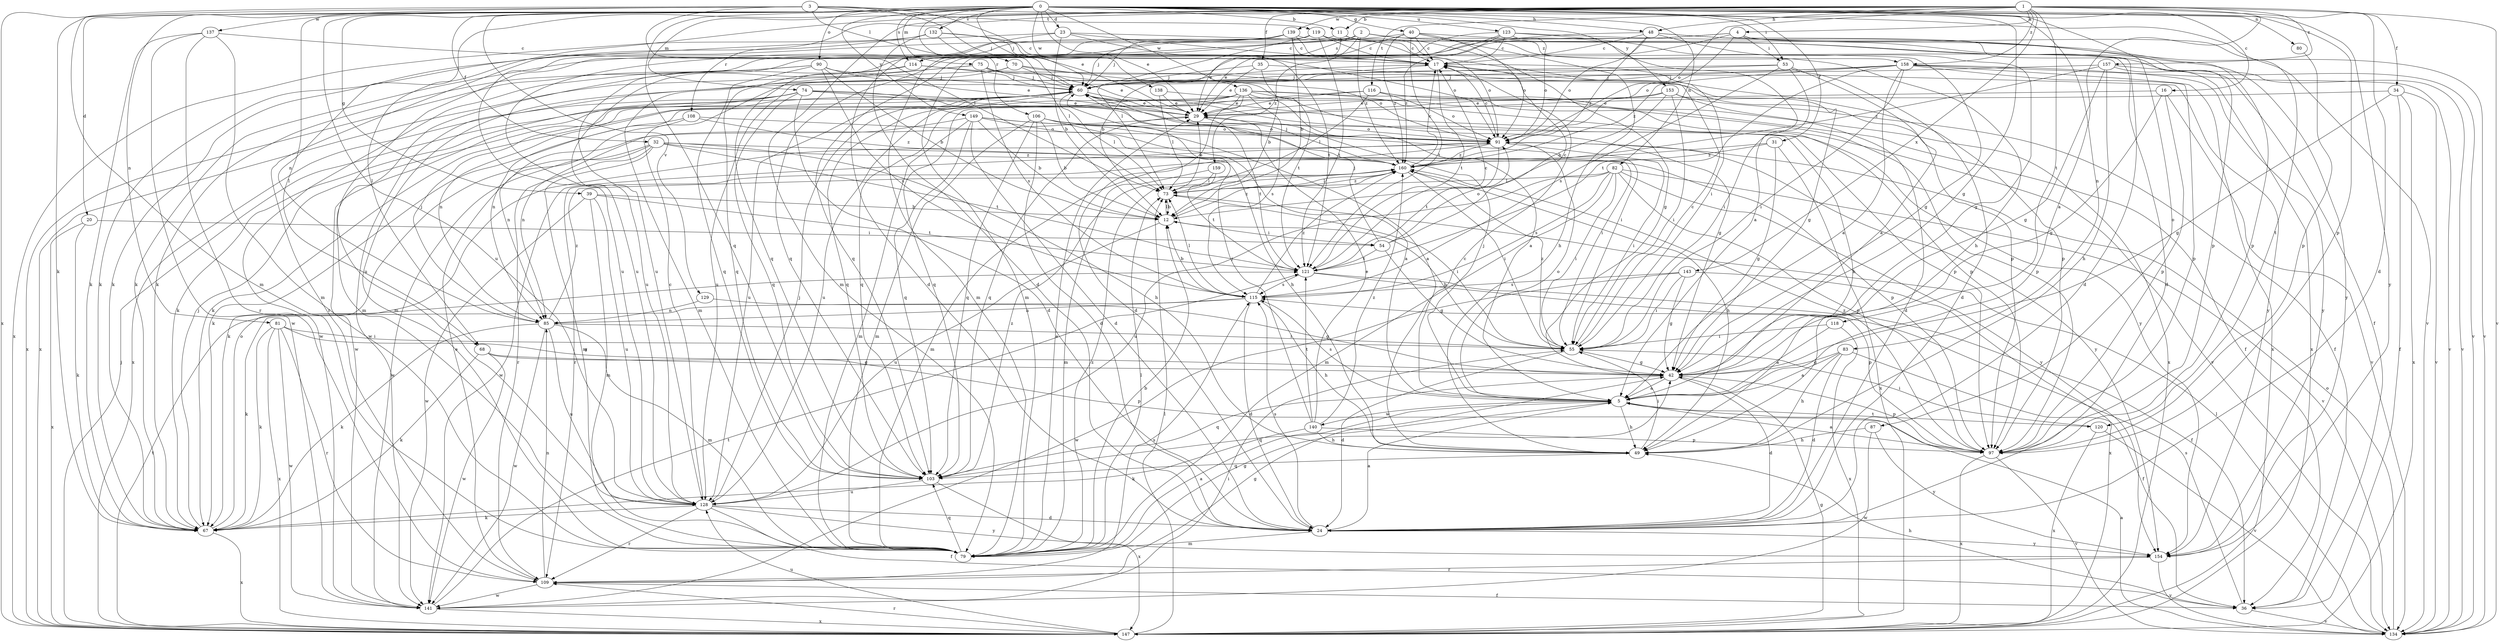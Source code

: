 strict digraph  {
0;
1;
2;
3;
4;
5;
11;
12;
16;
17;
20;
23;
24;
29;
31;
32;
34;
35;
36;
39;
40;
42;
48;
49;
53;
54;
55;
60;
67;
68;
70;
73;
74;
75;
79;
80;
81;
82;
83;
85;
87;
90;
91;
97;
103;
106;
108;
109;
114;
115;
116;
118;
119;
120;
121;
123;
128;
129;
132;
134;
136;
137;
138;
139;
140;
141;
143;
147;
149;
153;
154;
157;
158;
159;
160;
0 -> 11  [label=b];
0 -> 16  [label=c];
0 -> 20  [label=d];
0 -> 23  [label=d];
0 -> 29  [label=e];
0 -> 31  [label=f];
0 -> 32  [label=f];
0 -> 39  [label=g];
0 -> 40  [label=g];
0 -> 42  [label=g];
0 -> 48  [label=h];
0 -> 53  [label=i];
0 -> 60  [label=j];
0 -> 67  [label=k];
0 -> 74  [label=m];
0 -> 75  [label=m];
0 -> 80  [label=n];
0 -> 81  [label=n];
0 -> 82  [label=n];
0 -> 83  [label=n];
0 -> 87  [label=o];
0 -> 90  [label=o];
0 -> 97  [label=p];
0 -> 103  [label=q];
0 -> 106  [label=r];
0 -> 114  [label=s];
0 -> 123  [label=u];
0 -> 128  [label=u];
0 -> 129  [label=v];
0 -> 132  [label=v];
0 -> 136  [label=w];
0 -> 137  [label=w];
0 -> 138  [label=w];
0 -> 149  [label=y];
0 -> 153  [label=y];
0 -> 154  [label=y];
1 -> 4  [label=a];
1 -> 5  [label=a];
1 -> 11  [label=b];
1 -> 24  [label=d];
1 -> 34  [label=f];
1 -> 35  [label=f];
1 -> 48  [label=h];
1 -> 68  [label=l];
1 -> 79  [label=m];
1 -> 85  [label=n];
1 -> 91  [label=o];
1 -> 108  [label=r];
1 -> 116  [label=t];
1 -> 118  [label=t];
1 -> 134  [label=v];
1 -> 139  [label=w];
1 -> 143  [label=x];
1 -> 157  [label=z];
1 -> 158  [label=z];
2 -> 24  [label=d];
2 -> 103  [label=q];
2 -> 114  [label=s];
2 -> 128  [label=u];
2 -> 134  [label=v];
2 -> 158  [label=z];
2 -> 159  [label=z];
2 -> 160  [label=z];
3 -> 29  [label=e];
3 -> 60  [label=j];
3 -> 68  [label=l];
3 -> 70  [label=l];
3 -> 73  [label=l];
3 -> 79  [label=m];
3 -> 119  [label=t];
3 -> 134  [label=v];
3 -> 147  [label=x];
4 -> 53  [label=i];
4 -> 79  [label=m];
4 -> 91  [label=o];
4 -> 97  [label=p];
4 -> 103  [label=q];
4 -> 120  [label=t];
4 -> 128  [label=u];
5 -> 49  [label=h];
5 -> 60  [label=j];
5 -> 91  [label=o];
5 -> 103  [label=q];
5 -> 115  [label=s];
5 -> 120  [label=t];
5 -> 140  [label=w];
11 -> 17  [label=c];
11 -> 29  [label=e];
11 -> 49  [label=h];
11 -> 67  [label=k];
12 -> 54  [label=i];
12 -> 73  [label=l];
12 -> 128  [label=u];
12 -> 160  [label=z];
16 -> 29  [label=e];
16 -> 42  [label=g];
16 -> 97  [label=p];
16 -> 134  [label=v];
17 -> 60  [label=j];
17 -> 97  [label=p];
17 -> 121  [label=t];
20 -> 54  [label=i];
20 -> 67  [label=k];
20 -> 147  [label=x];
23 -> 12  [label=b];
23 -> 17  [label=c];
23 -> 24  [label=d];
23 -> 55  [label=i];
23 -> 67  [label=k];
23 -> 121  [label=t];
24 -> 5  [label=a];
24 -> 79  [label=m];
24 -> 115  [label=s];
24 -> 154  [label=y];
29 -> 91  [label=o];
29 -> 103  [label=q];
29 -> 121  [label=t];
31 -> 42  [label=g];
31 -> 109  [label=r];
31 -> 147  [label=x];
31 -> 160  [label=z];
32 -> 49  [label=h];
32 -> 67  [label=k];
32 -> 79  [label=m];
32 -> 97  [label=p];
32 -> 109  [label=r];
32 -> 121  [label=t];
32 -> 141  [label=w];
32 -> 160  [label=z];
34 -> 29  [label=e];
34 -> 36  [label=f];
34 -> 42  [label=g];
34 -> 134  [label=v];
34 -> 147  [label=x];
35 -> 12  [label=b];
35 -> 29  [label=e];
35 -> 42  [label=g];
35 -> 60  [label=j];
36 -> 49  [label=h];
36 -> 115  [label=s];
36 -> 134  [label=v];
39 -> 12  [label=b];
39 -> 79  [label=m];
39 -> 121  [label=t];
39 -> 128  [label=u];
39 -> 141  [label=w];
40 -> 5  [label=a];
40 -> 12  [label=b];
40 -> 17  [label=c];
40 -> 49  [label=h];
40 -> 67  [label=k];
40 -> 91  [label=o];
40 -> 121  [label=t];
40 -> 160  [label=z];
42 -> 5  [label=a];
42 -> 24  [label=d];
42 -> 97  [label=p];
42 -> 103  [label=q];
48 -> 17  [label=c];
48 -> 42  [label=g];
48 -> 91  [label=o];
48 -> 97  [label=p];
48 -> 103  [label=q];
48 -> 154  [label=y];
48 -> 160  [label=z];
49 -> 17  [label=c];
49 -> 55  [label=i];
49 -> 103  [label=q];
53 -> 5  [label=a];
53 -> 24  [label=d];
53 -> 55  [label=i];
53 -> 60  [label=j];
53 -> 115  [label=s];
53 -> 141  [label=w];
54 -> 17  [label=c];
54 -> 42  [label=g];
54 -> 60  [label=j];
54 -> 91  [label=o];
54 -> 121  [label=t];
55 -> 12  [label=b];
55 -> 17  [label=c];
55 -> 24  [label=d];
55 -> 42  [label=g];
55 -> 160  [label=z];
60 -> 29  [label=e];
60 -> 73  [label=l];
60 -> 85  [label=n];
60 -> 97  [label=p];
60 -> 103  [label=q];
60 -> 128  [label=u];
60 -> 154  [label=y];
67 -> 60  [label=j];
67 -> 91  [label=o];
67 -> 147  [label=x];
68 -> 42  [label=g];
68 -> 67  [label=k];
68 -> 97  [label=p];
68 -> 141  [label=w];
70 -> 60  [label=j];
70 -> 79  [label=m];
70 -> 91  [label=o];
70 -> 97  [label=p];
70 -> 147  [label=x];
73 -> 12  [label=b];
73 -> 29  [label=e];
73 -> 55  [label=i];
73 -> 160  [label=z];
74 -> 24  [label=d];
74 -> 29  [label=e];
74 -> 49  [label=h];
74 -> 55  [label=i];
74 -> 67  [label=k];
74 -> 103  [label=q];
74 -> 141  [label=w];
74 -> 147  [label=x];
75 -> 29  [label=e];
75 -> 60  [label=j];
75 -> 79  [label=m];
75 -> 115  [label=s];
75 -> 128  [label=u];
75 -> 154  [label=y];
79 -> 5  [label=a];
79 -> 12  [label=b];
79 -> 29  [label=e];
79 -> 42  [label=g];
79 -> 73  [label=l];
79 -> 103  [label=q];
79 -> 160  [label=z];
80 -> 97  [label=p];
81 -> 42  [label=g];
81 -> 55  [label=i];
81 -> 67  [label=k];
81 -> 109  [label=r];
81 -> 141  [label=w];
81 -> 147  [label=x];
82 -> 55  [label=i];
82 -> 73  [label=l];
82 -> 79  [label=m];
82 -> 97  [label=p];
82 -> 115  [label=s];
82 -> 128  [label=u];
82 -> 134  [label=v];
82 -> 154  [label=y];
83 -> 5  [label=a];
83 -> 24  [label=d];
83 -> 36  [label=f];
83 -> 42  [label=g];
83 -> 49  [label=h];
85 -> 55  [label=i];
85 -> 60  [label=j];
85 -> 67  [label=k];
85 -> 79  [label=m];
85 -> 128  [label=u];
85 -> 141  [label=w];
85 -> 160  [label=z];
87 -> 49  [label=h];
87 -> 141  [label=w];
87 -> 154  [label=y];
90 -> 12  [label=b];
90 -> 29  [label=e];
90 -> 60  [label=j];
90 -> 103  [label=q];
90 -> 115  [label=s];
90 -> 141  [label=w];
90 -> 147  [label=x];
91 -> 17  [label=c];
91 -> 55  [label=i];
91 -> 79  [label=m];
91 -> 121  [label=t];
91 -> 141  [label=w];
91 -> 154  [label=y];
91 -> 160  [label=z];
97 -> 5  [label=a];
97 -> 134  [label=v];
97 -> 147  [label=x];
97 -> 160  [label=z];
103 -> 128  [label=u];
103 -> 147  [label=x];
103 -> 160  [label=z];
106 -> 5  [label=a];
106 -> 12  [label=b];
106 -> 24  [label=d];
106 -> 55  [label=i];
106 -> 79  [label=m];
106 -> 91  [label=o];
106 -> 103  [label=q];
108 -> 67  [label=k];
108 -> 85  [label=n];
108 -> 91  [label=o];
108 -> 160  [label=z];
109 -> 29  [label=e];
109 -> 36  [label=f];
109 -> 42  [label=g];
109 -> 85  [label=n];
109 -> 115  [label=s];
109 -> 141  [label=w];
114 -> 60  [label=j];
114 -> 79  [label=m];
114 -> 103  [label=q];
114 -> 121  [label=t];
115 -> 12  [label=b];
115 -> 24  [label=d];
115 -> 49  [label=h];
115 -> 67  [label=k];
115 -> 73  [label=l];
115 -> 85  [label=n];
115 -> 160  [label=z];
116 -> 29  [label=e];
116 -> 73  [label=l];
116 -> 91  [label=o];
116 -> 97  [label=p];
116 -> 103  [label=q];
116 -> 147  [label=x];
118 -> 5  [label=a];
118 -> 55  [label=i];
118 -> 147  [label=x];
119 -> 17  [label=c];
119 -> 36  [label=f];
119 -> 42  [label=g];
119 -> 60  [label=j];
119 -> 73  [label=l];
119 -> 121  [label=t];
119 -> 128  [label=u];
120 -> 55  [label=i];
120 -> 134  [label=v];
120 -> 147  [label=x];
121 -> 17  [label=c];
121 -> 36  [label=f];
121 -> 97  [label=p];
121 -> 115  [label=s];
123 -> 17  [label=c];
123 -> 29  [label=e];
123 -> 42  [label=g];
123 -> 79  [label=m];
123 -> 91  [label=o];
123 -> 134  [label=v];
123 -> 160  [label=z];
128 -> 17  [label=c];
128 -> 24  [label=d];
128 -> 36  [label=f];
128 -> 60  [label=j];
128 -> 67  [label=k];
128 -> 109  [label=r];
128 -> 154  [label=y];
129 -> 42  [label=g];
129 -> 85  [label=n];
132 -> 17  [label=c];
132 -> 24  [label=d];
132 -> 67  [label=k];
132 -> 73  [label=l];
132 -> 91  [label=o];
132 -> 147  [label=x];
134 -> 5  [label=a];
134 -> 73  [label=l];
134 -> 91  [label=o];
136 -> 5  [label=a];
136 -> 24  [label=d];
136 -> 29  [label=e];
136 -> 36  [label=f];
136 -> 42  [label=g];
136 -> 67  [label=k];
136 -> 97  [label=p];
136 -> 103  [label=q];
136 -> 115  [label=s];
136 -> 128  [label=u];
137 -> 17  [label=c];
137 -> 67  [label=k];
137 -> 79  [label=m];
137 -> 109  [label=r];
137 -> 141  [label=w];
138 -> 29  [label=e];
138 -> 73  [label=l];
138 -> 134  [label=v];
139 -> 12  [label=b];
139 -> 17  [label=c];
139 -> 24  [label=d];
139 -> 60  [label=j];
139 -> 91  [label=o];
139 -> 109  [label=r];
139 -> 128  [label=u];
140 -> 29  [label=e];
140 -> 49  [label=h];
140 -> 60  [label=j];
140 -> 67  [label=k];
140 -> 97  [label=p];
140 -> 121  [label=t];
140 -> 160  [label=z];
141 -> 55  [label=i];
141 -> 121  [label=t];
141 -> 147  [label=x];
143 -> 42  [label=g];
143 -> 55  [label=i];
143 -> 115  [label=s];
143 -> 141  [label=w];
143 -> 147  [label=x];
147 -> 42  [label=g];
147 -> 60  [label=j];
147 -> 73  [label=l];
147 -> 109  [label=r];
147 -> 121  [label=t];
147 -> 128  [label=u];
149 -> 5  [label=a];
149 -> 12  [label=b];
149 -> 24  [label=d];
149 -> 49  [label=h];
149 -> 79  [label=m];
149 -> 85  [label=n];
149 -> 91  [label=o];
149 -> 103  [label=q];
153 -> 12  [label=b];
153 -> 24  [label=d];
153 -> 29  [label=e];
153 -> 36  [label=f];
153 -> 55  [label=i];
153 -> 85  [label=n];
154 -> 109  [label=r];
154 -> 134  [label=v];
157 -> 42  [label=g];
157 -> 49  [label=h];
157 -> 60  [label=j];
157 -> 134  [label=v];
157 -> 147  [label=x];
157 -> 160  [label=z];
158 -> 5  [label=a];
158 -> 55  [label=i];
158 -> 60  [label=j];
158 -> 97  [label=p];
158 -> 121  [label=t];
158 -> 128  [label=u];
158 -> 134  [label=v];
158 -> 147  [label=x];
158 -> 154  [label=y];
158 -> 160  [label=z];
159 -> 73  [label=l];
159 -> 79  [label=m];
159 -> 121  [label=t];
160 -> 17  [label=c];
160 -> 49  [label=h];
160 -> 55  [label=i];
160 -> 60  [label=j];
160 -> 73  [label=l];
}
